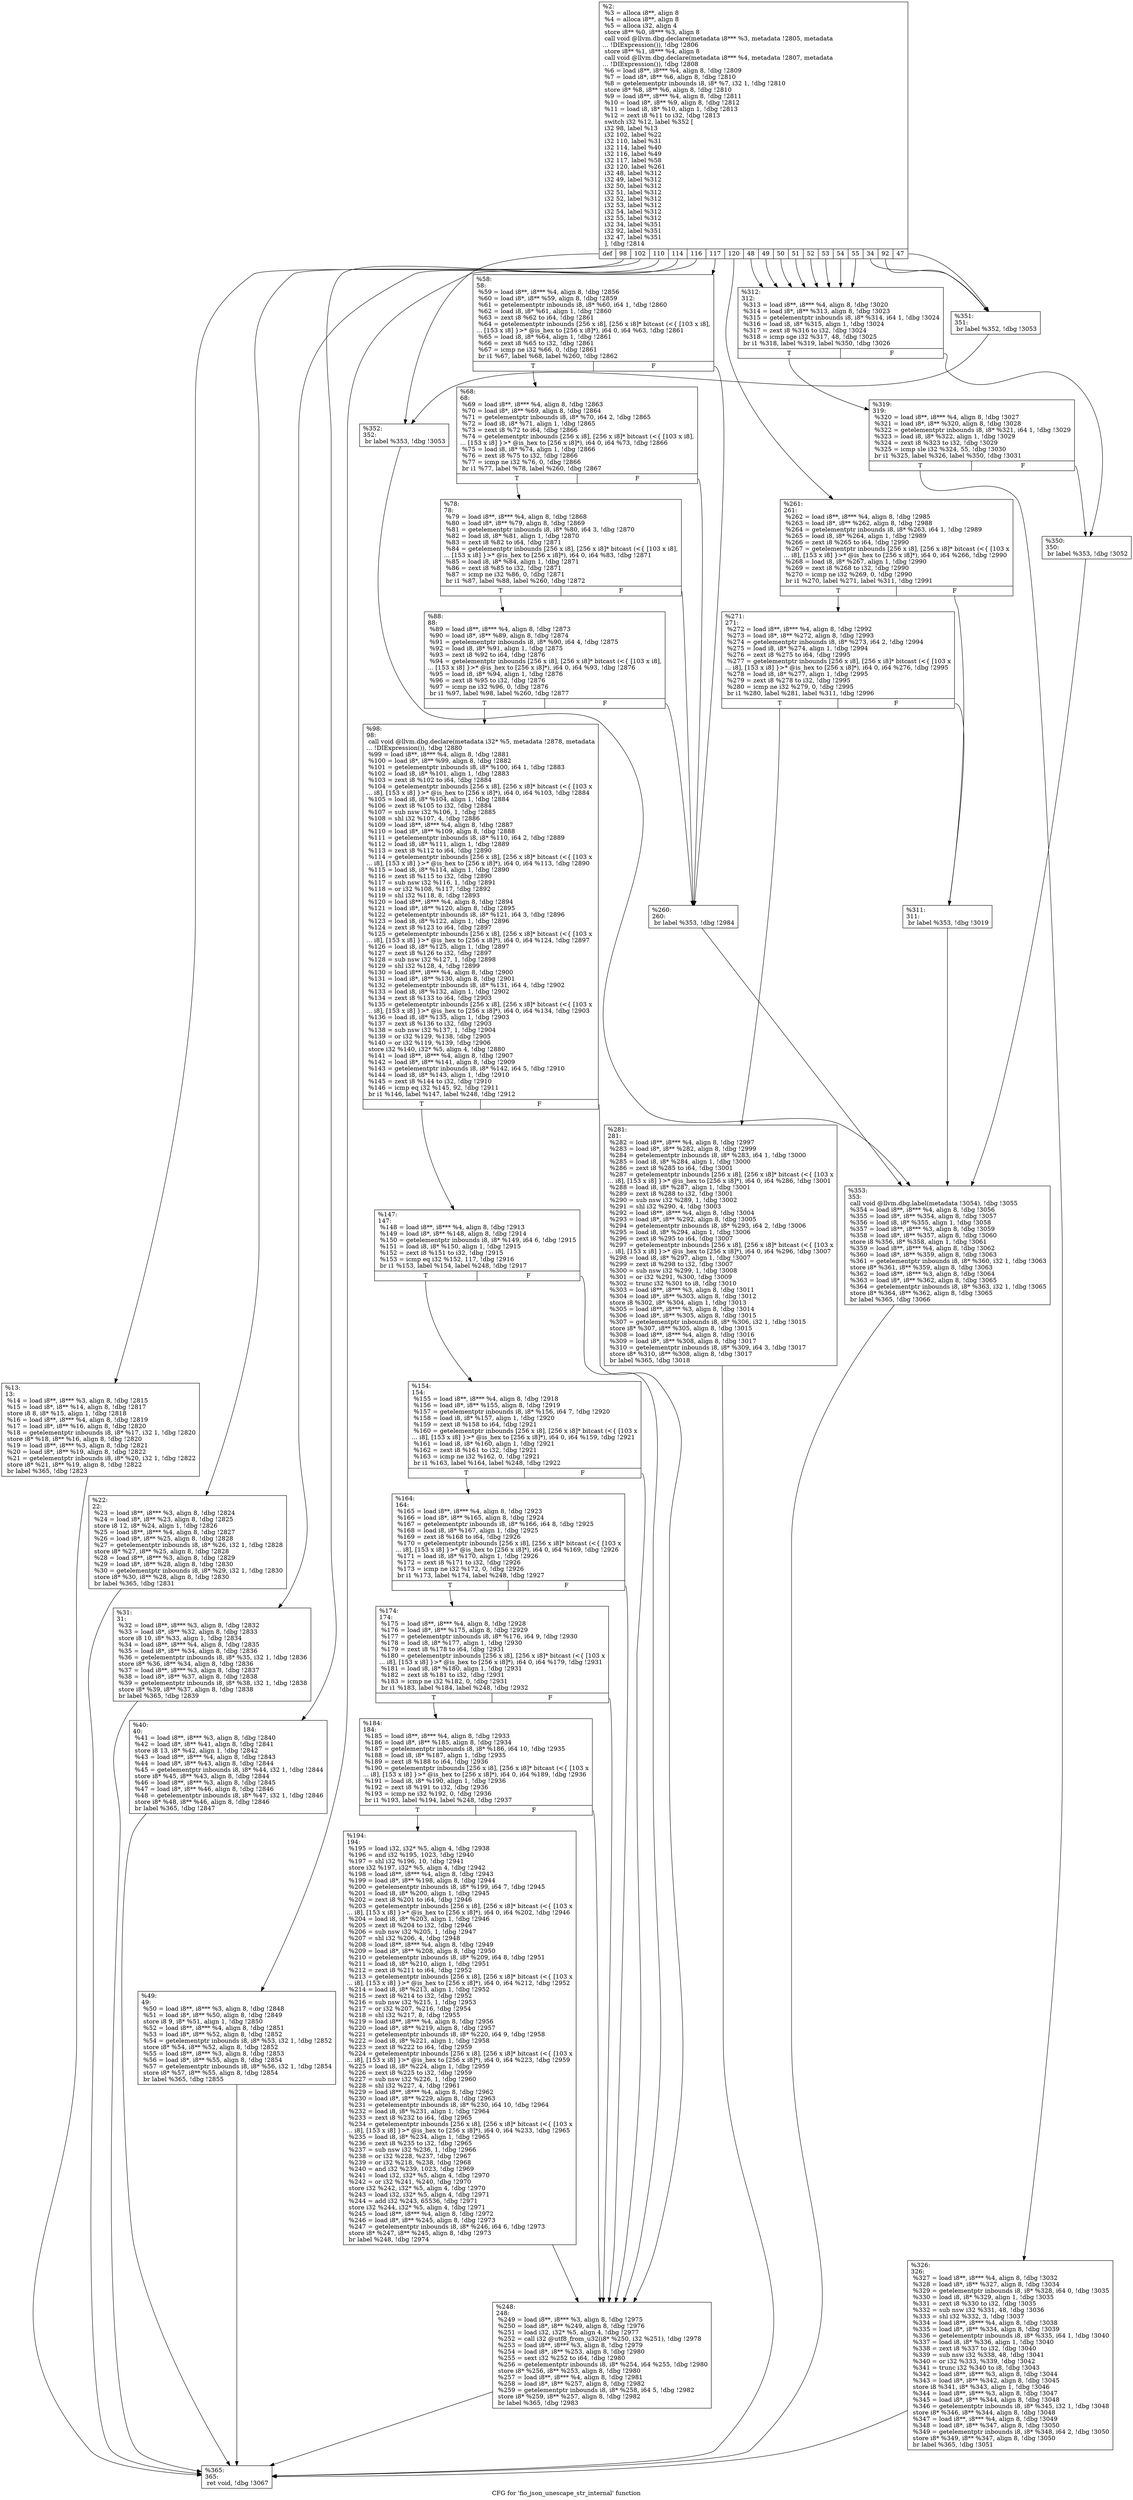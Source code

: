 digraph "CFG for 'fio_json_unescape_str_internal' function" {
	label="CFG for 'fio_json_unescape_str_internal' function";

	Node0x55685173c390 [shape=record,label="{%2:\l  %3 = alloca i8**, align 8\l  %4 = alloca i8**, align 8\l  %5 = alloca i32, align 4\l  store i8** %0, i8*** %3, align 8\l  call void @llvm.dbg.declare(metadata i8*** %3, metadata !2805, metadata\l... !DIExpression()), !dbg !2806\l  store i8** %1, i8*** %4, align 8\l  call void @llvm.dbg.declare(metadata i8*** %4, metadata !2807, metadata\l... !DIExpression()), !dbg !2808\l  %6 = load i8**, i8*** %4, align 8, !dbg !2809\l  %7 = load i8*, i8** %6, align 8, !dbg !2810\l  %8 = getelementptr inbounds i8, i8* %7, i32 1, !dbg !2810\l  store i8* %8, i8** %6, align 8, !dbg !2810\l  %9 = load i8**, i8*** %4, align 8, !dbg !2811\l  %10 = load i8*, i8** %9, align 8, !dbg !2812\l  %11 = load i8, i8* %10, align 1, !dbg !2813\l  %12 = zext i8 %11 to i32, !dbg !2813\l  switch i32 %12, label %352 [\l    i32 98, label %13\l    i32 102, label %22\l    i32 110, label %31\l    i32 114, label %40\l    i32 116, label %49\l    i32 117, label %58\l    i32 120, label %261\l    i32 48, label %312\l    i32 49, label %312\l    i32 50, label %312\l    i32 51, label %312\l    i32 52, label %312\l    i32 53, label %312\l    i32 54, label %312\l    i32 55, label %312\l    i32 34, label %351\l    i32 92, label %351\l    i32 47, label %351\l  ], !dbg !2814\l|{<s0>def|<s1>98|<s2>102|<s3>110|<s4>114|<s5>116|<s6>117|<s7>120|<s8>48|<s9>49|<s10>50|<s11>51|<s12>52|<s13>53|<s14>54|<s15>55|<s16>34|<s17>92|<s18>47}}"];
	Node0x55685173c390:s0 -> Node0x556851f04650;
	Node0x55685173c390:s1 -> Node0x556851f03de0;
	Node0x55685173c390:s2 -> Node0x556851f03e30;
	Node0x55685173c390:s3 -> Node0x556851f03e80;
	Node0x55685173c390:s4 -> Node0x556851f03ed0;
	Node0x55685173c390:s5 -> Node0x556851f03f20;
	Node0x55685173c390:s6 -> Node0x556851f03f70;
	Node0x55685173c390:s7 -> Node0x556851f04380;
	Node0x55685173c390:s8 -> Node0x556851f044c0;
	Node0x55685173c390:s9 -> Node0x556851f044c0;
	Node0x55685173c390:s10 -> Node0x556851f044c0;
	Node0x55685173c390:s11 -> Node0x556851f044c0;
	Node0x55685173c390:s12 -> Node0x556851f044c0;
	Node0x55685173c390:s13 -> Node0x556851f044c0;
	Node0x55685173c390:s14 -> Node0x556851f044c0;
	Node0x55685173c390:s15 -> Node0x556851f044c0;
	Node0x55685173c390:s16 -> Node0x556851f04600;
	Node0x55685173c390:s17 -> Node0x556851f04600;
	Node0x55685173c390:s18 -> Node0x556851f04600;
	Node0x556851f03de0 [shape=record,label="{%13:\l13:                                               \l  %14 = load i8**, i8*** %3, align 8, !dbg !2815\l  %15 = load i8*, i8** %14, align 8, !dbg !2817\l  store i8 8, i8* %15, align 1, !dbg !2818\l  %16 = load i8**, i8*** %4, align 8, !dbg !2819\l  %17 = load i8*, i8** %16, align 8, !dbg !2820\l  %18 = getelementptr inbounds i8, i8* %17, i32 1, !dbg !2820\l  store i8* %18, i8** %16, align 8, !dbg !2820\l  %19 = load i8**, i8*** %3, align 8, !dbg !2821\l  %20 = load i8*, i8** %19, align 8, !dbg !2822\l  %21 = getelementptr inbounds i8, i8* %20, i32 1, !dbg !2822\l  store i8* %21, i8** %19, align 8, !dbg !2822\l  br label %365, !dbg !2823\l}"];
	Node0x556851f03de0 -> Node0x556851f046f0;
	Node0x556851f03e30 [shape=record,label="{%22:\l22:                                               \l  %23 = load i8**, i8*** %3, align 8, !dbg !2824\l  %24 = load i8*, i8** %23, align 8, !dbg !2825\l  store i8 12, i8* %24, align 1, !dbg !2826\l  %25 = load i8**, i8*** %4, align 8, !dbg !2827\l  %26 = load i8*, i8** %25, align 8, !dbg !2828\l  %27 = getelementptr inbounds i8, i8* %26, i32 1, !dbg !2828\l  store i8* %27, i8** %25, align 8, !dbg !2828\l  %28 = load i8**, i8*** %3, align 8, !dbg !2829\l  %29 = load i8*, i8** %28, align 8, !dbg !2830\l  %30 = getelementptr inbounds i8, i8* %29, i32 1, !dbg !2830\l  store i8* %30, i8** %28, align 8, !dbg !2830\l  br label %365, !dbg !2831\l}"];
	Node0x556851f03e30 -> Node0x556851f046f0;
	Node0x556851f03e80 [shape=record,label="{%31:\l31:                                               \l  %32 = load i8**, i8*** %3, align 8, !dbg !2832\l  %33 = load i8*, i8** %32, align 8, !dbg !2833\l  store i8 10, i8* %33, align 1, !dbg !2834\l  %34 = load i8**, i8*** %4, align 8, !dbg !2835\l  %35 = load i8*, i8** %34, align 8, !dbg !2836\l  %36 = getelementptr inbounds i8, i8* %35, i32 1, !dbg !2836\l  store i8* %36, i8** %34, align 8, !dbg !2836\l  %37 = load i8**, i8*** %3, align 8, !dbg !2837\l  %38 = load i8*, i8** %37, align 8, !dbg !2838\l  %39 = getelementptr inbounds i8, i8* %38, i32 1, !dbg !2838\l  store i8* %39, i8** %37, align 8, !dbg !2838\l  br label %365, !dbg !2839\l}"];
	Node0x556851f03e80 -> Node0x556851f046f0;
	Node0x556851f03ed0 [shape=record,label="{%40:\l40:                                               \l  %41 = load i8**, i8*** %3, align 8, !dbg !2840\l  %42 = load i8*, i8** %41, align 8, !dbg !2841\l  store i8 13, i8* %42, align 1, !dbg !2842\l  %43 = load i8**, i8*** %4, align 8, !dbg !2843\l  %44 = load i8*, i8** %43, align 8, !dbg !2844\l  %45 = getelementptr inbounds i8, i8* %44, i32 1, !dbg !2844\l  store i8* %45, i8** %43, align 8, !dbg !2844\l  %46 = load i8**, i8*** %3, align 8, !dbg !2845\l  %47 = load i8*, i8** %46, align 8, !dbg !2846\l  %48 = getelementptr inbounds i8, i8* %47, i32 1, !dbg !2846\l  store i8* %48, i8** %46, align 8, !dbg !2846\l  br label %365, !dbg !2847\l}"];
	Node0x556851f03ed0 -> Node0x556851f046f0;
	Node0x556851f03f20 [shape=record,label="{%49:\l49:                                               \l  %50 = load i8**, i8*** %3, align 8, !dbg !2848\l  %51 = load i8*, i8** %50, align 8, !dbg !2849\l  store i8 9, i8* %51, align 1, !dbg !2850\l  %52 = load i8**, i8*** %4, align 8, !dbg !2851\l  %53 = load i8*, i8** %52, align 8, !dbg !2852\l  %54 = getelementptr inbounds i8, i8* %53, i32 1, !dbg !2852\l  store i8* %54, i8** %52, align 8, !dbg !2852\l  %55 = load i8**, i8*** %3, align 8, !dbg !2853\l  %56 = load i8*, i8** %55, align 8, !dbg !2854\l  %57 = getelementptr inbounds i8, i8* %56, i32 1, !dbg !2854\l  store i8* %57, i8** %55, align 8, !dbg !2854\l  br label %365, !dbg !2855\l}"];
	Node0x556851f03f20 -> Node0x556851f046f0;
	Node0x556851f03f70 [shape=record,label="{%58:\l58:                                               \l  %59 = load i8**, i8*** %4, align 8, !dbg !2856\l  %60 = load i8*, i8** %59, align 8, !dbg !2859\l  %61 = getelementptr inbounds i8, i8* %60, i64 1, !dbg !2860\l  %62 = load i8, i8* %61, align 1, !dbg !2860\l  %63 = zext i8 %62 to i64, !dbg !2861\l  %64 = getelementptr inbounds [256 x i8], [256 x i8]* bitcast (\<\{ [103 x i8],\l... [153 x i8] \}\>* @is_hex to [256 x i8]*), i64 0, i64 %63, !dbg !2861\l  %65 = load i8, i8* %64, align 1, !dbg !2861\l  %66 = zext i8 %65 to i32, !dbg !2861\l  %67 = icmp ne i32 %66, 0, !dbg !2861\l  br i1 %67, label %68, label %260, !dbg !2862\l|{<s0>T|<s1>F}}"];
	Node0x556851f03f70:s0 -> Node0x556851f03fc0;
	Node0x556851f03f70:s1 -> Node0x556851f04330;
	Node0x556851f03fc0 [shape=record,label="{%68:\l68:                                               \l  %69 = load i8**, i8*** %4, align 8, !dbg !2863\l  %70 = load i8*, i8** %69, align 8, !dbg !2864\l  %71 = getelementptr inbounds i8, i8* %70, i64 2, !dbg !2865\l  %72 = load i8, i8* %71, align 1, !dbg !2865\l  %73 = zext i8 %72 to i64, !dbg !2866\l  %74 = getelementptr inbounds [256 x i8], [256 x i8]* bitcast (\<\{ [103 x i8],\l... [153 x i8] \}\>* @is_hex to [256 x i8]*), i64 0, i64 %73, !dbg !2866\l  %75 = load i8, i8* %74, align 1, !dbg !2866\l  %76 = zext i8 %75 to i32, !dbg !2866\l  %77 = icmp ne i32 %76, 0, !dbg !2866\l  br i1 %77, label %78, label %260, !dbg !2867\l|{<s0>T|<s1>F}}"];
	Node0x556851f03fc0:s0 -> Node0x556851f04010;
	Node0x556851f03fc0:s1 -> Node0x556851f04330;
	Node0x556851f04010 [shape=record,label="{%78:\l78:                                               \l  %79 = load i8**, i8*** %4, align 8, !dbg !2868\l  %80 = load i8*, i8** %79, align 8, !dbg !2869\l  %81 = getelementptr inbounds i8, i8* %80, i64 3, !dbg !2870\l  %82 = load i8, i8* %81, align 1, !dbg !2870\l  %83 = zext i8 %82 to i64, !dbg !2871\l  %84 = getelementptr inbounds [256 x i8], [256 x i8]* bitcast (\<\{ [103 x i8],\l... [153 x i8] \}\>* @is_hex to [256 x i8]*), i64 0, i64 %83, !dbg !2871\l  %85 = load i8, i8* %84, align 1, !dbg !2871\l  %86 = zext i8 %85 to i32, !dbg !2871\l  %87 = icmp ne i32 %86, 0, !dbg !2871\l  br i1 %87, label %88, label %260, !dbg !2872\l|{<s0>T|<s1>F}}"];
	Node0x556851f04010:s0 -> Node0x556851f04060;
	Node0x556851f04010:s1 -> Node0x556851f04330;
	Node0x556851f04060 [shape=record,label="{%88:\l88:                                               \l  %89 = load i8**, i8*** %4, align 8, !dbg !2873\l  %90 = load i8*, i8** %89, align 8, !dbg !2874\l  %91 = getelementptr inbounds i8, i8* %90, i64 4, !dbg !2875\l  %92 = load i8, i8* %91, align 1, !dbg !2875\l  %93 = zext i8 %92 to i64, !dbg !2876\l  %94 = getelementptr inbounds [256 x i8], [256 x i8]* bitcast (\<\{ [103 x i8],\l... [153 x i8] \}\>* @is_hex to [256 x i8]*), i64 0, i64 %93, !dbg !2876\l  %95 = load i8, i8* %94, align 1, !dbg !2876\l  %96 = zext i8 %95 to i32, !dbg !2876\l  %97 = icmp ne i32 %96, 0, !dbg !2876\l  br i1 %97, label %98, label %260, !dbg !2877\l|{<s0>T|<s1>F}}"];
	Node0x556851f04060:s0 -> Node0x556851f040b0;
	Node0x556851f04060:s1 -> Node0x556851f04330;
	Node0x556851f040b0 [shape=record,label="{%98:\l98:                                               \l  call void @llvm.dbg.declare(metadata i32* %5, metadata !2878, metadata\l... !DIExpression()), !dbg !2880\l  %99 = load i8**, i8*** %4, align 8, !dbg !2881\l  %100 = load i8*, i8** %99, align 8, !dbg !2882\l  %101 = getelementptr inbounds i8, i8* %100, i64 1, !dbg !2883\l  %102 = load i8, i8* %101, align 1, !dbg !2883\l  %103 = zext i8 %102 to i64, !dbg !2884\l  %104 = getelementptr inbounds [256 x i8], [256 x i8]* bitcast (\<\{ [103 x\l... i8], [153 x i8] \}\>* @is_hex to [256 x i8]*), i64 0, i64 %103, !dbg !2884\l  %105 = load i8, i8* %104, align 1, !dbg !2884\l  %106 = zext i8 %105 to i32, !dbg !2884\l  %107 = sub nsw i32 %106, 1, !dbg !2885\l  %108 = shl i32 %107, 4, !dbg !2886\l  %109 = load i8**, i8*** %4, align 8, !dbg !2887\l  %110 = load i8*, i8** %109, align 8, !dbg !2888\l  %111 = getelementptr inbounds i8, i8* %110, i64 2, !dbg !2889\l  %112 = load i8, i8* %111, align 1, !dbg !2889\l  %113 = zext i8 %112 to i64, !dbg !2890\l  %114 = getelementptr inbounds [256 x i8], [256 x i8]* bitcast (\<\{ [103 x\l... i8], [153 x i8] \}\>* @is_hex to [256 x i8]*), i64 0, i64 %113, !dbg !2890\l  %115 = load i8, i8* %114, align 1, !dbg !2890\l  %116 = zext i8 %115 to i32, !dbg !2890\l  %117 = sub nsw i32 %116, 1, !dbg !2891\l  %118 = or i32 %108, %117, !dbg !2892\l  %119 = shl i32 %118, 8, !dbg !2893\l  %120 = load i8**, i8*** %4, align 8, !dbg !2894\l  %121 = load i8*, i8** %120, align 8, !dbg !2895\l  %122 = getelementptr inbounds i8, i8* %121, i64 3, !dbg !2896\l  %123 = load i8, i8* %122, align 1, !dbg !2896\l  %124 = zext i8 %123 to i64, !dbg !2897\l  %125 = getelementptr inbounds [256 x i8], [256 x i8]* bitcast (\<\{ [103 x\l... i8], [153 x i8] \}\>* @is_hex to [256 x i8]*), i64 0, i64 %124, !dbg !2897\l  %126 = load i8, i8* %125, align 1, !dbg !2897\l  %127 = zext i8 %126 to i32, !dbg !2897\l  %128 = sub nsw i32 %127, 1, !dbg !2898\l  %129 = shl i32 %128, 4, !dbg !2899\l  %130 = load i8**, i8*** %4, align 8, !dbg !2900\l  %131 = load i8*, i8** %130, align 8, !dbg !2901\l  %132 = getelementptr inbounds i8, i8* %131, i64 4, !dbg !2902\l  %133 = load i8, i8* %132, align 1, !dbg !2902\l  %134 = zext i8 %133 to i64, !dbg !2903\l  %135 = getelementptr inbounds [256 x i8], [256 x i8]* bitcast (\<\{ [103 x\l... i8], [153 x i8] \}\>* @is_hex to [256 x i8]*), i64 0, i64 %134, !dbg !2903\l  %136 = load i8, i8* %135, align 1, !dbg !2903\l  %137 = zext i8 %136 to i32, !dbg !2903\l  %138 = sub nsw i32 %137, 1, !dbg !2904\l  %139 = or i32 %129, %138, !dbg !2905\l  %140 = or i32 %119, %139, !dbg !2906\l  store i32 %140, i32* %5, align 4, !dbg !2880\l  %141 = load i8**, i8*** %4, align 8, !dbg !2907\l  %142 = load i8*, i8** %141, align 8, !dbg !2909\l  %143 = getelementptr inbounds i8, i8* %142, i64 5, !dbg !2910\l  %144 = load i8, i8* %143, align 1, !dbg !2910\l  %145 = zext i8 %144 to i32, !dbg !2910\l  %146 = icmp eq i32 %145, 92, !dbg !2911\l  br i1 %146, label %147, label %248, !dbg !2912\l|{<s0>T|<s1>F}}"];
	Node0x556851f040b0:s0 -> Node0x556851f04100;
	Node0x556851f040b0:s1 -> Node0x556851f042e0;
	Node0x556851f04100 [shape=record,label="{%147:\l147:                                              \l  %148 = load i8**, i8*** %4, align 8, !dbg !2913\l  %149 = load i8*, i8** %148, align 8, !dbg !2914\l  %150 = getelementptr inbounds i8, i8* %149, i64 6, !dbg !2915\l  %151 = load i8, i8* %150, align 1, !dbg !2915\l  %152 = zext i8 %151 to i32, !dbg !2915\l  %153 = icmp eq i32 %152, 117, !dbg !2916\l  br i1 %153, label %154, label %248, !dbg !2917\l|{<s0>T|<s1>F}}"];
	Node0x556851f04100:s0 -> Node0x556851f04150;
	Node0x556851f04100:s1 -> Node0x556851f042e0;
	Node0x556851f04150 [shape=record,label="{%154:\l154:                                              \l  %155 = load i8**, i8*** %4, align 8, !dbg !2918\l  %156 = load i8*, i8** %155, align 8, !dbg !2919\l  %157 = getelementptr inbounds i8, i8* %156, i64 7, !dbg !2920\l  %158 = load i8, i8* %157, align 1, !dbg !2920\l  %159 = zext i8 %158 to i64, !dbg !2921\l  %160 = getelementptr inbounds [256 x i8], [256 x i8]* bitcast (\<\{ [103 x\l... i8], [153 x i8] \}\>* @is_hex to [256 x i8]*), i64 0, i64 %159, !dbg !2921\l  %161 = load i8, i8* %160, align 1, !dbg !2921\l  %162 = zext i8 %161 to i32, !dbg !2921\l  %163 = icmp ne i32 %162, 0, !dbg !2921\l  br i1 %163, label %164, label %248, !dbg !2922\l|{<s0>T|<s1>F}}"];
	Node0x556851f04150:s0 -> Node0x556851f041a0;
	Node0x556851f04150:s1 -> Node0x556851f042e0;
	Node0x556851f041a0 [shape=record,label="{%164:\l164:                                              \l  %165 = load i8**, i8*** %4, align 8, !dbg !2923\l  %166 = load i8*, i8** %165, align 8, !dbg !2924\l  %167 = getelementptr inbounds i8, i8* %166, i64 8, !dbg !2925\l  %168 = load i8, i8* %167, align 1, !dbg !2925\l  %169 = zext i8 %168 to i64, !dbg !2926\l  %170 = getelementptr inbounds [256 x i8], [256 x i8]* bitcast (\<\{ [103 x\l... i8], [153 x i8] \}\>* @is_hex to [256 x i8]*), i64 0, i64 %169, !dbg !2926\l  %171 = load i8, i8* %170, align 1, !dbg !2926\l  %172 = zext i8 %171 to i32, !dbg !2926\l  %173 = icmp ne i32 %172, 0, !dbg !2926\l  br i1 %173, label %174, label %248, !dbg !2927\l|{<s0>T|<s1>F}}"];
	Node0x556851f041a0:s0 -> Node0x556851f041f0;
	Node0x556851f041a0:s1 -> Node0x556851f042e0;
	Node0x556851f041f0 [shape=record,label="{%174:\l174:                                              \l  %175 = load i8**, i8*** %4, align 8, !dbg !2928\l  %176 = load i8*, i8** %175, align 8, !dbg !2929\l  %177 = getelementptr inbounds i8, i8* %176, i64 9, !dbg !2930\l  %178 = load i8, i8* %177, align 1, !dbg !2930\l  %179 = zext i8 %178 to i64, !dbg !2931\l  %180 = getelementptr inbounds [256 x i8], [256 x i8]* bitcast (\<\{ [103 x\l... i8], [153 x i8] \}\>* @is_hex to [256 x i8]*), i64 0, i64 %179, !dbg !2931\l  %181 = load i8, i8* %180, align 1, !dbg !2931\l  %182 = zext i8 %181 to i32, !dbg !2931\l  %183 = icmp ne i32 %182, 0, !dbg !2931\l  br i1 %183, label %184, label %248, !dbg !2932\l|{<s0>T|<s1>F}}"];
	Node0x556851f041f0:s0 -> Node0x556851f04240;
	Node0x556851f041f0:s1 -> Node0x556851f042e0;
	Node0x556851f04240 [shape=record,label="{%184:\l184:                                              \l  %185 = load i8**, i8*** %4, align 8, !dbg !2933\l  %186 = load i8*, i8** %185, align 8, !dbg !2934\l  %187 = getelementptr inbounds i8, i8* %186, i64 10, !dbg !2935\l  %188 = load i8, i8* %187, align 1, !dbg !2935\l  %189 = zext i8 %188 to i64, !dbg !2936\l  %190 = getelementptr inbounds [256 x i8], [256 x i8]* bitcast (\<\{ [103 x\l... i8], [153 x i8] \}\>* @is_hex to [256 x i8]*), i64 0, i64 %189, !dbg !2936\l  %191 = load i8, i8* %190, align 1, !dbg !2936\l  %192 = zext i8 %191 to i32, !dbg !2936\l  %193 = icmp ne i32 %192, 0, !dbg !2936\l  br i1 %193, label %194, label %248, !dbg !2937\l|{<s0>T|<s1>F}}"];
	Node0x556851f04240:s0 -> Node0x556851f04290;
	Node0x556851f04240:s1 -> Node0x556851f042e0;
	Node0x556851f04290 [shape=record,label="{%194:\l194:                                              \l  %195 = load i32, i32* %5, align 4, !dbg !2938\l  %196 = and i32 %195, 1023, !dbg !2940\l  %197 = shl i32 %196, 10, !dbg !2941\l  store i32 %197, i32* %5, align 4, !dbg !2942\l  %198 = load i8**, i8*** %4, align 8, !dbg !2943\l  %199 = load i8*, i8** %198, align 8, !dbg !2944\l  %200 = getelementptr inbounds i8, i8* %199, i64 7, !dbg !2945\l  %201 = load i8, i8* %200, align 1, !dbg !2945\l  %202 = zext i8 %201 to i64, !dbg !2946\l  %203 = getelementptr inbounds [256 x i8], [256 x i8]* bitcast (\<\{ [103 x\l... i8], [153 x i8] \}\>* @is_hex to [256 x i8]*), i64 0, i64 %202, !dbg !2946\l  %204 = load i8, i8* %203, align 1, !dbg !2946\l  %205 = zext i8 %204 to i32, !dbg !2946\l  %206 = sub nsw i32 %205, 1, !dbg !2947\l  %207 = shl i32 %206, 4, !dbg !2948\l  %208 = load i8**, i8*** %4, align 8, !dbg !2949\l  %209 = load i8*, i8** %208, align 8, !dbg !2950\l  %210 = getelementptr inbounds i8, i8* %209, i64 8, !dbg !2951\l  %211 = load i8, i8* %210, align 1, !dbg !2951\l  %212 = zext i8 %211 to i64, !dbg !2952\l  %213 = getelementptr inbounds [256 x i8], [256 x i8]* bitcast (\<\{ [103 x\l... i8], [153 x i8] \}\>* @is_hex to [256 x i8]*), i64 0, i64 %212, !dbg !2952\l  %214 = load i8, i8* %213, align 1, !dbg !2952\l  %215 = zext i8 %214 to i32, !dbg !2952\l  %216 = sub nsw i32 %215, 1, !dbg !2953\l  %217 = or i32 %207, %216, !dbg !2954\l  %218 = shl i32 %217, 8, !dbg !2955\l  %219 = load i8**, i8*** %4, align 8, !dbg !2956\l  %220 = load i8*, i8** %219, align 8, !dbg !2957\l  %221 = getelementptr inbounds i8, i8* %220, i64 9, !dbg !2958\l  %222 = load i8, i8* %221, align 1, !dbg !2958\l  %223 = zext i8 %222 to i64, !dbg !2959\l  %224 = getelementptr inbounds [256 x i8], [256 x i8]* bitcast (\<\{ [103 x\l... i8], [153 x i8] \}\>* @is_hex to [256 x i8]*), i64 0, i64 %223, !dbg !2959\l  %225 = load i8, i8* %224, align 1, !dbg !2959\l  %226 = zext i8 %225 to i32, !dbg !2959\l  %227 = sub nsw i32 %226, 1, !dbg !2960\l  %228 = shl i32 %227, 4, !dbg !2961\l  %229 = load i8**, i8*** %4, align 8, !dbg !2962\l  %230 = load i8*, i8** %229, align 8, !dbg !2963\l  %231 = getelementptr inbounds i8, i8* %230, i64 10, !dbg !2964\l  %232 = load i8, i8* %231, align 1, !dbg !2964\l  %233 = zext i8 %232 to i64, !dbg !2965\l  %234 = getelementptr inbounds [256 x i8], [256 x i8]* bitcast (\<\{ [103 x\l... i8], [153 x i8] \}\>* @is_hex to [256 x i8]*), i64 0, i64 %233, !dbg !2965\l  %235 = load i8, i8* %234, align 1, !dbg !2965\l  %236 = zext i8 %235 to i32, !dbg !2965\l  %237 = sub nsw i32 %236, 1, !dbg !2966\l  %238 = or i32 %228, %237, !dbg !2967\l  %239 = or i32 %218, %238, !dbg !2968\l  %240 = and i32 %239, 1023, !dbg !2969\l  %241 = load i32, i32* %5, align 4, !dbg !2970\l  %242 = or i32 %241, %240, !dbg !2970\l  store i32 %242, i32* %5, align 4, !dbg !2970\l  %243 = load i32, i32* %5, align 4, !dbg !2971\l  %244 = add i32 %243, 65536, !dbg !2971\l  store i32 %244, i32* %5, align 4, !dbg !2971\l  %245 = load i8**, i8*** %4, align 8, !dbg !2972\l  %246 = load i8*, i8** %245, align 8, !dbg !2973\l  %247 = getelementptr inbounds i8, i8* %246, i64 6, !dbg !2973\l  store i8* %247, i8** %245, align 8, !dbg !2973\l  br label %248, !dbg !2974\l}"];
	Node0x556851f04290 -> Node0x556851f042e0;
	Node0x556851f042e0 [shape=record,label="{%248:\l248:                                              \l  %249 = load i8**, i8*** %3, align 8, !dbg !2975\l  %250 = load i8*, i8** %249, align 8, !dbg !2976\l  %251 = load i32, i32* %5, align 4, !dbg !2977\l  %252 = call i32 @utf8_from_u32(i8* %250, i32 %251), !dbg !2978\l  %253 = load i8**, i8*** %3, align 8, !dbg !2979\l  %254 = load i8*, i8** %253, align 8, !dbg !2980\l  %255 = sext i32 %252 to i64, !dbg !2980\l  %256 = getelementptr inbounds i8, i8* %254, i64 %255, !dbg !2980\l  store i8* %256, i8** %253, align 8, !dbg !2980\l  %257 = load i8**, i8*** %4, align 8, !dbg !2981\l  %258 = load i8*, i8** %257, align 8, !dbg !2982\l  %259 = getelementptr inbounds i8, i8* %258, i64 5, !dbg !2982\l  store i8* %259, i8** %257, align 8, !dbg !2982\l  br label %365, !dbg !2983\l}"];
	Node0x556851f042e0 -> Node0x556851f046f0;
	Node0x556851f04330 [shape=record,label="{%260:\l260:                                              \l  br label %353, !dbg !2984\l}"];
	Node0x556851f04330 -> Node0x556851f046a0;
	Node0x556851f04380 [shape=record,label="{%261:\l261:                                              \l  %262 = load i8**, i8*** %4, align 8, !dbg !2985\l  %263 = load i8*, i8** %262, align 8, !dbg !2988\l  %264 = getelementptr inbounds i8, i8* %263, i64 1, !dbg !2989\l  %265 = load i8, i8* %264, align 1, !dbg !2989\l  %266 = zext i8 %265 to i64, !dbg !2990\l  %267 = getelementptr inbounds [256 x i8], [256 x i8]* bitcast (\<\{ [103 x\l... i8], [153 x i8] \}\>* @is_hex to [256 x i8]*), i64 0, i64 %266, !dbg !2990\l  %268 = load i8, i8* %267, align 1, !dbg !2990\l  %269 = zext i8 %268 to i32, !dbg !2990\l  %270 = icmp ne i32 %269, 0, !dbg !2990\l  br i1 %270, label %271, label %311, !dbg !2991\l|{<s0>T|<s1>F}}"];
	Node0x556851f04380:s0 -> Node0x556851f043d0;
	Node0x556851f04380:s1 -> Node0x556851f04470;
	Node0x556851f043d0 [shape=record,label="{%271:\l271:                                              \l  %272 = load i8**, i8*** %4, align 8, !dbg !2992\l  %273 = load i8*, i8** %272, align 8, !dbg !2993\l  %274 = getelementptr inbounds i8, i8* %273, i64 2, !dbg !2994\l  %275 = load i8, i8* %274, align 1, !dbg !2994\l  %276 = zext i8 %275 to i64, !dbg !2995\l  %277 = getelementptr inbounds [256 x i8], [256 x i8]* bitcast (\<\{ [103 x\l... i8], [153 x i8] \}\>* @is_hex to [256 x i8]*), i64 0, i64 %276, !dbg !2995\l  %278 = load i8, i8* %277, align 1, !dbg !2995\l  %279 = zext i8 %278 to i32, !dbg !2995\l  %280 = icmp ne i32 %279, 0, !dbg !2995\l  br i1 %280, label %281, label %311, !dbg !2996\l|{<s0>T|<s1>F}}"];
	Node0x556851f043d0:s0 -> Node0x556851f04420;
	Node0x556851f043d0:s1 -> Node0x556851f04470;
	Node0x556851f04420 [shape=record,label="{%281:\l281:                                              \l  %282 = load i8**, i8*** %4, align 8, !dbg !2997\l  %283 = load i8*, i8** %282, align 8, !dbg !2999\l  %284 = getelementptr inbounds i8, i8* %283, i64 1, !dbg !3000\l  %285 = load i8, i8* %284, align 1, !dbg !3000\l  %286 = zext i8 %285 to i64, !dbg !3001\l  %287 = getelementptr inbounds [256 x i8], [256 x i8]* bitcast (\<\{ [103 x\l... i8], [153 x i8] \}\>* @is_hex to [256 x i8]*), i64 0, i64 %286, !dbg !3001\l  %288 = load i8, i8* %287, align 1, !dbg !3001\l  %289 = zext i8 %288 to i32, !dbg !3001\l  %290 = sub nsw i32 %289, 1, !dbg !3002\l  %291 = shl i32 %290, 4, !dbg !3003\l  %292 = load i8**, i8*** %4, align 8, !dbg !3004\l  %293 = load i8*, i8** %292, align 8, !dbg !3005\l  %294 = getelementptr inbounds i8, i8* %293, i64 2, !dbg !3006\l  %295 = load i8, i8* %294, align 1, !dbg !3006\l  %296 = zext i8 %295 to i64, !dbg !3007\l  %297 = getelementptr inbounds [256 x i8], [256 x i8]* bitcast (\<\{ [103 x\l... i8], [153 x i8] \}\>* @is_hex to [256 x i8]*), i64 0, i64 %296, !dbg !3007\l  %298 = load i8, i8* %297, align 1, !dbg !3007\l  %299 = zext i8 %298 to i32, !dbg !3007\l  %300 = sub nsw i32 %299, 1, !dbg !3008\l  %301 = or i32 %291, %300, !dbg !3009\l  %302 = trunc i32 %301 to i8, !dbg !3010\l  %303 = load i8**, i8*** %3, align 8, !dbg !3011\l  %304 = load i8*, i8** %303, align 8, !dbg !3012\l  store i8 %302, i8* %304, align 1, !dbg !3013\l  %305 = load i8**, i8*** %3, align 8, !dbg !3014\l  %306 = load i8*, i8** %305, align 8, !dbg !3015\l  %307 = getelementptr inbounds i8, i8* %306, i32 1, !dbg !3015\l  store i8* %307, i8** %305, align 8, !dbg !3015\l  %308 = load i8**, i8*** %4, align 8, !dbg !3016\l  %309 = load i8*, i8** %308, align 8, !dbg !3017\l  %310 = getelementptr inbounds i8, i8* %309, i64 3, !dbg !3017\l  store i8* %310, i8** %308, align 8, !dbg !3017\l  br label %365, !dbg !3018\l}"];
	Node0x556851f04420 -> Node0x556851f046f0;
	Node0x556851f04470 [shape=record,label="{%311:\l311:                                              \l  br label %353, !dbg !3019\l}"];
	Node0x556851f04470 -> Node0x556851f046a0;
	Node0x556851f044c0 [shape=record,label="{%312:\l312:                                              \l  %313 = load i8**, i8*** %4, align 8, !dbg !3020\l  %314 = load i8*, i8** %313, align 8, !dbg !3023\l  %315 = getelementptr inbounds i8, i8* %314, i64 1, !dbg !3024\l  %316 = load i8, i8* %315, align 1, !dbg !3024\l  %317 = zext i8 %316 to i32, !dbg !3024\l  %318 = icmp sge i32 %317, 48, !dbg !3025\l  br i1 %318, label %319, label %350, !dbg !3026\l|{<s0>T|<s1>F}}"];
	Node0x556851f044c0:s0 -> Node0x556851f04510;
	Node0x556851f044c0:s1 -> Node0x556851f045b0;
	Node0x556851f04510 [shape=record,label="{%319:\l319:                                              \l  %320 = load i8**, i8*** %4, align 8, !dbg !3027\l  %321 = load i8*, i8** %320, align 8, !dbg !3028\l  %322 = getelementptr inbounds i8, i8* %321, i64 1, !dbg !3029\l  %323 = load i8, i8* %322, align 1, !dbg !3029\l  %324 = zext i8 %323 to i32, !dbg !3029\l  %325 = icmp sle i32 %324, 55, !dbg !3030\l  br i1 %325, label %326, label %350, !dbg !3031\l|{<s0>T|<s1>F}}"];
	Node0x556851f04510:s0 -> Node0x556851f04560;
	Node0x556851f04510:s1 -> Node0x556851f045b0;
	Node0x556851f04560 [shape=record,label="{%326:\l326:                                              \l  %327 = load i8**, i8*** %4, align 8, !dbg !3032\l  %328 = load i8*, i8** %327, align 8, !dbg !3034\l  %329 = getelementptr inbounds i8, i8* %328, i64 0, !dbg !3035\l  %330 = load i8, i8* %329, align 1, !dbg !3035\l  %331 = zext i8 %330 to i32, !dbg !3035\l  %332 = sub nsw i32 %331, 48, !dbg !3036\l  %333 = shl i32 %332, 3, !dbg !3037\l  %334 = load i8**, i8*** %4, align 8, !dbg !3038\l  %335 = load i8*, i8** %334, align 8, !dbg !3039\l  %336 = getelementptr inbounds i8, i8* %335, i64 1, !dbg !3040\l  %337 = load i8, i8* %336, align 1, !dbg !3040\l  %338 = zext i8 %337 to i32, !dbg !3040\l  %339 = sub nsw i32 %338, 48, !dbg !3041\l  %340 = or i32 %333, %339, !dbg !3042\l  %341 = trunc i32 %340 to i8, !dbg !3043\l  %342 = load i8**, i8*** %3, align 8, !dbg !3044\l  %343 = load i8*, i8** %342, align 8, !dbg !3045\l  store i8 %341, i8* %343, align 1, !dbg !3046\l  %344 = load i8**, i8*** %3, align 8, !dbg !3047\l  %345 = load i8*, i8** %344, align 8, !dbg !3048\l  %346 = getelementptr inbounds i8, i8* %345, i32 1, !dbg !3048\l  store i8* %346, i8** %344, align 8, !dbg !3048\l  %347 = load i8**, i8*** %4, align 8, !dbg !3049\l  %348 = load i8*, i8** %347, align 8, !dbg !3050\l  %349 = getelementptr inbounds i8, i8* %348, i64 2, !dbg !3050\l  store i8* %349, i8** %347, align 8, !dbg !3050\l  br label %365, !dbg !3051\l}"];
	Node0x556851f04560 -> Node0x556851f046f0;
	Node0x556851f045b0 [shape=record,label="{%350:\l350:                                              \l  br label %353, !dbg !3052\l}"];
	Node0x556851f045b0 -> Node0x556851f046a0;
	Node0x556851f04600 [shape=record,label="{%351:\l351:                                              \l  br label %352, !dbg !3053\l}"];
	Node0x556851f04600 -> Node0x556851f04650;
	Node0x556851f04650 [shape=record,label="{%352:\l352:                                              \l  br label %353, !dbg !3053\l}"];
	Node0x556851f04650 -> Node0x556851f046a0;
	Node0x556851f046a0 [shape=record,label="{%353:\l353:                                              \l  call void @llvm.dbg.label(metadata !3054), !dbg !3055\l  %354 = load i8**, i8*** %4, align 8, !dbg !3056\l  %355 = load i8*, i8** %354, align 8, !dbg !3057\l  %356 = load i8, i8* %355, align 1, !dbg !3058\l  %357 = load i8**, i8*** %3, align 8, !dbg !3059\l  %358 = load i8*, i8** %357, align 8, !dbg !3060\l  store i8 %356, i8* %358, align 1, !dbg !3061\l  %359 = load i8**, i8*** %4, align 8, !dbg !3062\l  %360 = load i8*, i8** %359, align 8, !dbg !3063\l  %361 = getelementptr inbounds i8, i8* %360, i32 1, !dbg !3063\l  store i8* %361, i8** %359, align 8, !dbg !3063\l  %362 = load i8**, i8*** %3, align 8, !dbg !3064\l  %363 = load i8*, i8** %362, align 8, !dbg !3065\l  %364 = getelementptr inbounds i8, i8* %363, i32 1, !dbg !3065\l  store i8* %364, i8** %362, align 8, !dbg !3065\l  br label %365, !dbg !3066\l}"];
	Node0x556851f046a0 -> Node0x556851f046f0;
	Node0x556851f046f0 [shape=record,label="{%365:\l365:                                              \l  ret void, !dbg !3067\l}"];
}
